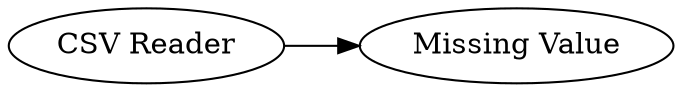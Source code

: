 digraph {
	"8050531925072990712_2" [label="Missing Value"]
	"8050531925072990712_1" [label="CSV Reader"]
	"8050531925072990712_1" -> "8050531925072990712_2"
	rankdir=LR
}
